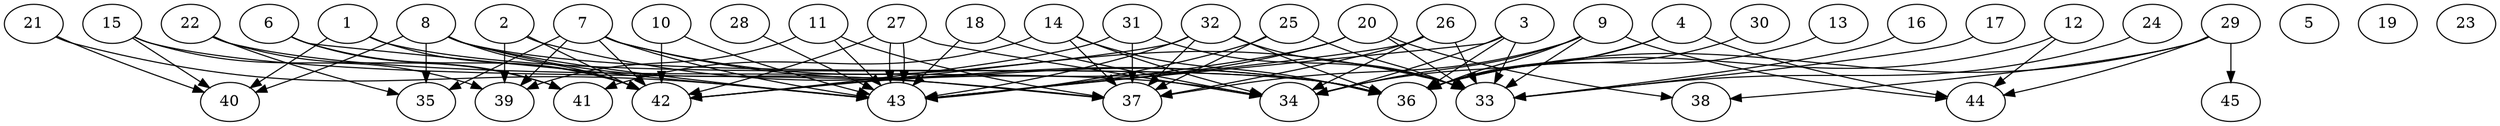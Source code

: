 // DAG automatically generated by daggen at Thu Oct  3 14:07:25 2019
// ./daggen --dot -n 45 --ccr 0.5 --fat 0.9 --regular 0.9 --density 0.5 --mindata 5242880 --maxdata 52428800 
digraph G {
  1 [size="39137280", alpha="0.05", expect_size="19568640"] 
  1 -> 36 [size ="19568640"]
  1 -> 40 [size ="19568640"]
  1 -> 42 [size ="19568640"]
  2 [size="51781632", alpha="0.17", expect_size="25890816"] 
  2 -> 36 [size ="25890816"]
  2 -> 39 [size ="25890816"]
  2 -> 42 [size ="25890816"]
  3 [size="83712000", alpha="0.10", expect_size="41856000"] 
  3 -> 33 [size ="41856000"]
  3 -> 34 [size ="41856000"]
  3 -> 36 [size ="41856000"]
  3 -> 43 [size ="41856000"]
  4 [size="23883776", alpha="0.07", expect_size="11941888"] 
  4 -> 34 [size ="11941888"]
  4 -> 36 [size ="11941888"]
  4 -> 44 [size ="11941888"]
  5 [size="79828992", alpha="0.17", expect_size="39914496"] 
  6 [size="98781184", alpha="0.01", expect_size="49390592"] 
  6 -> 41 [size ="49390592"]
  6 -> 42 [size ="49390592"]
  6 -> 43 [size ="49390592"]
  7 [size="37746688", alpha="0.11", expect_size="18873344"] 
  7 -> 33 [size ="18873344"]
  7 -> 35 [size ="18873344"]
  7 -> 36 [size ="18873344"]
  7 -> 39 [size ="18873344"]
  7 -> 42 [size ="18873344"]
  7 -> 43 [size ="18873344"]
  8 [size="53567488", alpha="0.12", expect_size="26783744"] 
  8 -> 35 [size ="26783744"]
  8 -> 36 [size ="26783744"]
  8 -> 37 [size ="26783744"]
  8 -> 40 [size ="26783744"]
  8 -> 42 [size ="26783744"]
  8 -> 43 [size ="26783744"]
  9 [size="32690176", alpha="0.07", expect_size="16345088"] 
  9 -> 33 [size ="16345088"]
  9 -> 34 [size ="16345088"]
  9 -> 36 [size ="16345088"]
  9 -> 37 [size ="16345088"]
  9 -> 44 [size ="16345088"]
  10 [size="71356416", alpha="0.04", expect_size="35678208"] 
  10 -> 42 [size ="35678208"]
  10 -> 43 [size ="35678208"]
  11 [size="88848384", alpha="0.04", expect_size="44424192"] 
  11 -> 37 [size ="44424192"]
  11 -> 39 [size ="44424192"]
  11 -> 43 [size ="44424192"]
  12 [size="18845696", alpha="0.08", expect_size="9422848"] 
  12 -> 36 [size ="9422848"]
  12 -> 44 [size ="9422848"]
  13 [size="100528128", alpha="0.06", expect_size="50264064"] 
  13 -> 36 [size ="50264064"]
  14 [size="54726656", alpha="0.20", expect_size="27363328"] 
  14 -> 34 [size ="27363328"]
  14 -> 36 [size ="27363328"]
  14 -> 37 [size ="27363328"]
  14 -> 41 [size ="27363328"]
  15 [size="89131008", alpha="0.13", expect_size="44565504"] 
  15 -> 37 [size ="44565504"]
  15 -> 39 [size ="44565504"]
  15 -> 40 [size ="44565504"]
  16 [size="77086720", alpha="0.11", expect_size="38543360"] 
  16 -> 33 [size ="38543360"]
  17 [size="82642944", alpha="0.18", expect_size="41321472"] 
  17 -> 33 [size ="41321472"]
  18 [size="42461184", alpha="0.04", expect_size="21230592"] 
  18 -> 34 [size ="21230592"]
  18 -> 43 [size ="21230592"]
  19 [size="98822144", alpha="0.15", expect_size="49411072"] 
  20 [size="36544512", alpha="0.01", expect_size="18272256"] 
  20 -> 33 [size ="18272256"]
  20 -> 38 [size ="18272256"]
  20 -> 42 [size ="18272256"]
  20 -> 43 [size ="18272256"]
  21 [size="55498752", alpha="0.14", expect_size="27749376"] 
  21 -> 40 [size ="27749376"]
  21 -> 43 [size ="27749376"]
  22 [size="74784768", alpha="0.15", expect_size="37392384"] 
  22 -> 34 [size ="37392384"]
  22 -> 35 [size ="37392384"]
  22 -> 41 [size ="37392384"]
  23 [size="20217856", alpha="0.12", expect_size="10108928"] 
  24 [size="49965056", alpha="0.11", expect_size="24982528"] 
  24 -> 33 [size ="24982528"]
  25 [size="49219584", alpha="0.05", expect_size="24609792"] 
  25 -> 33 [size ="24609792"]
  25 -> 37 [size ="24609792"]
  25 -> 43 [size ="24609792"]
  26 [size="15540224", alpha="0.18", expect_size="7770112"] 
  26 -> 33 [size ="7770112"]
  26 -> 34 [size ="7770112"]
  26 -> 37 [size ="7770112"]
  26 -> 43 [size ="7770112"]
  27 [size="67948544", alpha="0.17", expect_size="33974272"] 
  27 -> 34 [size ="33974272"]
  27 -> 42 [size ="33974272"]
  27 -> 43 [size ="33974272"]
  27 -> 43 [size ="33974272"]
  28 [size="57399296", alpha="0.05", expect_size="28699648"] 
  28 -> 43 [size ="28699648"]
  29 [size="77670400", alpha="0.17", expect_size="38835200"] 
  29 -> 36 [size ="38835200"]
  29 -> 38 [size ="38835200"]
  29 -> 44 [size ="38835200"]
  29 -> 45 [size ="38835200"]
  30 [size="54276096", alpha="0.03", expect_size="27138048"] 
  30 -> 36 [size ="27138048"]
  31 [size="60780544", alpha="0.05", expect_size="30390272"] 
  31 -> 33 [size ="30390272"]
  31 -> 37 [size ="30390272"]
  31 -> 42 [size ="30390272"]
  32 [size="31465472", alpha="0.09", expect_size="15732736"] 
  32 -> 33 [size ="15732736"]
  32 -> 36 [size ="15732736"]
  32 -> 37 [size ="15732736"]
  32 -> 42 [size ="15732736"]
  32 -> 43 [size ="15732736"]
  33 [size="102002688", alpha="0.12", expect_size="51001344"] 
  34 [size="62500864", alpha="0.04", expect_size="31250432"] 
  35 [size="20729856", alpha="0.13", expect_size="10364928"] 
  36 [size="46036992", alpha="0.16", expect_size="23018496"] 
  37 [size="37974016", alpha="0.14", expect_size="18987008"] 
  38 [size="23801856", alpha="0.19", expect_size="11900928"] 
  39 [size="46604288", alpha="0.03", expect_size="23302144"] 
  40 [size="34213888", alpha="0.13", expect_size="17106944"] 
  41 [size="47503360", alpha="0.12", expect_size="23751680"] 
  42 [size="70463488", alpha="0.04", expect_size="35231744"] 
  43 [size="17086464", alpha="0.19", expect_size="8543232"] 
  44 [size="71784448", alpha="0.02", expect_size="35892224"] 
  45 [size="90056704", alpha="0.13", expect_size="45028352"] 
}
